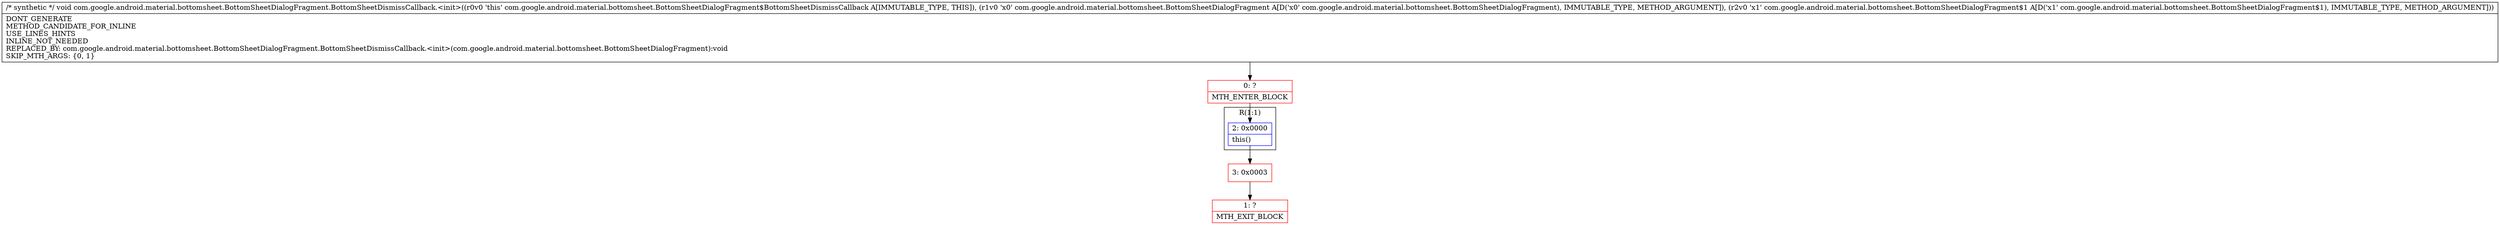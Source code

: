 digraph "CFG forcom.google.android.material.bottomsheet.BottomSheetDialogFragment.BottomSheetDismissCallback.\<init\>(Lcom\/google\/android\/material\/bottomsheet\/BottomSheetDialogFragment;Lcom\/google\/android\/material\/bottomsheet\/BottomSheetDialogFragment$1;)V" {
subgraph cluster_Region_1382759124 {
label = "R(1:1)";
node [shape=record,color=blue];
Node_2 [shape=record,label="{2\:\ 0x0000|this()\l}"];
}
Node_0 [shape=record,color=red,label="{0\:\ ?|MTH_ENTER_BLOCK\l}"];
Node_3 [shape=record,color=red,label="{3\:\ 0x0003}"];
Node_1 [shape=record,color=red,label="{1\:\ ?|MTH_EXIT_BLOCK\l}"];
MethodNode[shape=record,label="{\/* synthetic *\/ void com.google.android.material.bottomsheet.BottomSheetDialogFragment.BottomSheetDismissCallback.\<init\>((r0v0 'this' com.google.android.material.bottomsheet.BottomSheetDialogFragment$BottomSheetDismissCallback A[IMMUTABLE_TYPE, THIS]), (r1v0 'x0' com.google.android.material.bottomsheet.BottomSheetDialogFragment A[D('x0' com.google.android.material.bottomsheet.BottomSheetDialogFragment), IMMUTABLE_TYPE, METHOD_ARGUMENT]), (r2v0 'x1' com.google.android.material.bottomsheet.BottomSheetDialogFragment$1 A[D('x1' com.google.android.material.bottomsheet.BottomSheetDialogFragment$1), IMMUTABLE_TYPE, METHOD_ARGUMENT]))  | DONT_GENERATE\lMETHOD_CANDIDATE_FOR_INLINE\lUSE_LINES_HINTS\lINLINE_NOT_NEEDED\lREPLACED_BY: com.google.android.material.bottomsheet.BottomSheetDialogFragment.BottomSheetDismissCallback.\<init\>(com.google.android.material.bottomsheet.BottomSheetDialogFragment):void\lSKIP_MTH_ARGS: \{0, 1\}\l}"];
MethodNode -> Node_0;Node_2 -> Node_3;
Node_0 -> Node_2;
Node_3 -> Node_1;
}

